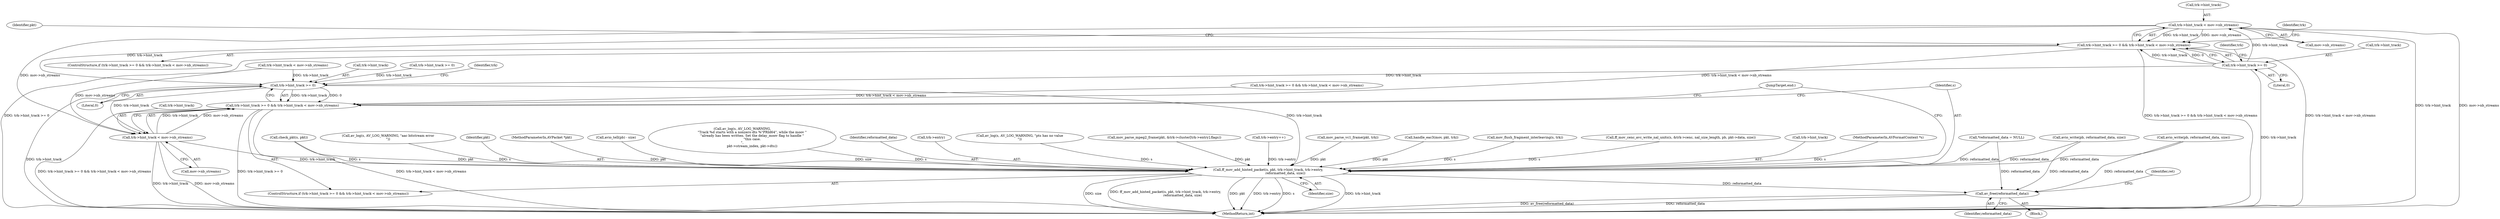 digraph "0_FFmpeg_3a2d21bc5f97aa0161db3ae731fc2732be6108b8@pointer" {
"1000515" [label="(Call,trk->hint_track < mov->nb_streams)"];
"1000510" [label="(Call,trk->hint_track >= 0)"];
"1000509" [label="(Call,trk->hint_track >= 0 && trk->hint_track < mov->nb_streams)"];
"1001436" [label="(Call,trk->hint_track >= 0 && trk->hint_track < mov->nb_streams)"];
"1001437" [label="(Call,trk->hint_track >= 0)"];
"1001442" [label="(Call,trk->hint_track < mov->nb_streams)"];
"1001449" [label="(Call,ff_mov_add_hinted_packet(s, pkt, trk->hint_track, trk->entry,\n                                 reformatted_data, size))"];
"1001462" [label="(Call,av_free(reformatted_data))"];
"1000514" [label="(Literal,0)"];
"1000531" [label="(Call,avio_write(pb, reformatted_data, size))"];
"1001441" [label="(Literal,0)"];
"1001451" [label="(Identifier,pkt)"];
"1000510" [label="(Call,trk->hint_track >= 0)"];
"1000607" [label="(Call,trk->hint_track >= 0)"];
"1001443" [label="(Call,trk->hint_track)"];
"1000516" [label="(Call,trk->hint_track)"];
"1001462" [label="(Call,av_free(reformatted_data))"];
"1000115" [label="(MethodParameterIn,AVPacket *pkt)"];
"1000853" [label="(Call,avio_tell(pb) - size)"];
"1001133" [label="(Call,av_log(s, AV_LOG_WARNING,\n                   \"Track %d starts with a nonzero dts %\"PRId64\", while the moov \"\n                   \"already has been written. Set the delay_moov flag to handle \"\n                   \"this case.\n\",\n                   pkt->stream_index, pkt->dts))"];
"1001466" [label="(MethodReturn,int)"];
"1001437" [label="(Call,trk->hint_track >= 0)"];
"1001446" [label="(Call,mov->nb_streams)"];
"1001458" [label="(Identifier,reformatted_data)"];
"1001455" [label="(Call,trk->entry)"];
"1001170" [label="(Call,av_log(s, AV_LOG_WARNING, \"pts has no value\n\"))"];
"1000508" [label="(ControlStructure,if (trk->hint_track >= 0 && trk->hint_track < mov->nb_streams))"];
"1001450" [label="(Identifier,s)"];
"1000161" [label="(Call,*reformatted_data = NULL)"];
"1001444" [label="(Identifier,trk)"];
"1001436" [label="(Call,trk->hint_track >= 0 && trk->hint_track < mov->nb_streams)"];
"1001341" [label="(Call,mov_parse_mpeg2_frame(pkt, &trk->cluster[trk->entry].flags))"];
"1001421" [label="(Call,trk->entry++)"];
"1000630" [label="(Call,avio_write(pb, reformatted_data, size))"];
"1001311" [label="(Call,mov_parse_vc1_frame(pkt, trk))"];
"1000525" [label="(Identifier,pkt)"];
"1000658" [label="(Call,handle_eac3(mov, pkt, trk))"];
"1000517" [label="(Identifier,trk)"];
"1000222" [label="(Call,mov_flush_fragment_interleaving(s, trk))"];
"1000511" [label="(Call,trk->hint_track)"];
"1000606" [label="(Call,trk->hint_track >= 0 && trk->hint_track < mov->nb_streams)"];
"1001438" [label="(Call,trk->hint_track)"];
"1001435" [label="(ControlStructure,if (trk->hint_track >= 0 && trk->hint_track < mov->nb_streams))"];
"1000715" [label="(Call,ff_mov_cenc_avc_write_nal_units(s, &trk->cenc, nal_size_length, pb, pkt->data, size))"];
"1001442" [label="(Call,trk->hint_track < mov->nb_streams)"];
"1001460" [label="(JumpTarget,end:)"];
"1000540" [label="(Identifier,trk)"];
"1001459" [label="(Identifier,size)"];
"1000116" [label="(Block,)"];
"1001452" [label="(Call,trk->hint_track)"];
"1000509" [label="(Call,trk->hint_track >= 0 && trk->hint_track < mov->nb_streams)"];
"1000114" [label="(MethodParameterIn,AVFormatContext *s)"];
"1000612" [label="(Call,trk->hint_track < mov->nb_streams)"];
"1000166" [label="(Call,check_pkt(s, pkt))"];
"1001463" [label="(Identifier,reformatted_data)"];
"1001465" [label="(Identifier,ret)"];
"1000476" [label="(Call,av_log(s, AV_LOG_WARNING, \"aac bitstream error\n\"))"];
"1000519" [label="(Call,mov->nb_streams)"];
"1000515" [label="(Call,trk->hint_track < mov->nb_streams)"];
"1001449" [label="(Call,ff_mov_add_hinted_packet(s, pkt, trk->hint_track, trk->entry,\n                                 reformatted_data, size))"];
"1000515" -> "1000509"  [label="AST: "];
"1000515" -> "1000519"  [label="CFG: "];
"1000516" -> "1000515"  [label="AST: "];
"1000519" -> "1000515"  [label="AST: "];
"1000509" -> "1000515"  [label="CFG: "];
"1000515" -> "1001466"  [label="DDG: mov->nb_streams"];
"1000515" -> "1001466"  [label="DDG: trk->hint_track"];
"1000515" -> "1000509"  [label="DDG: trk->hint_track"];
"1000515" -> "1000509"  [label="DDG: mov->nb_streams"];
"1000510" -> "1000515"  [label="DDG: trk->hint_track"];
"1000515" -> "1001437"  [label="DDG: trk->hint_track"];
"1000515" -> "1001442"  [label="DDG: mov->nb_streams"];
"1000510" -> "1000509"  [label="AST: "];
"1000510" -> "1000514"  [label="CFG: "];
"1000511" -> "1000510"  [label="AST: "];
"1000514" -> "1000510"  [label="AST: "];
"1000517" -> "1000510"  [label="CFG: "];
"1000509" -> "1000510"  [label="CFG: "];
"1000510" -> "1001466"  [label="DDG: trk->hint_track"];
"1000510" -> "1000509"  [label="DDG: trk->hint_track"];
"1000510" -> "1000509"  [label="DDG: 0"];
"1000510" -> "1001437"  [label="DDG: trk->hint_track"];
"1000509" -> "1000508"  [label="AST: "];
"1000525" -> "1000509"  [label="CFG: "];
"1000540" -> "1000509"  [label="CFG: "];
"1000509" -> "1001466"  [label="DDG: trk->hint_track >= 0 && trk->hint_track < mov->nb_streams"];
"1000509" -> "1001466"  [label="DDG: trk->hint_track < mov->nb_streams"];
"1000509" -> "1001466"  [label="DDG: trk->hint_track >= 0"];
"1000509" -> "1001436"  [label="DDG: trk->hint_track < mov->nb_streams"];
"1001436" -> "1001435"  [label="AST: "];
"1001436" -> "1001437"  [label="CFG: "];
"1001436" -> "1001442"  [label="CFG: "];
"1001437" -> "1001436"  [label="AST: "];
"1001442" -> "1001436"  [label="AST: "];
"1001450" -> "1001436"  [label="CFG: "];
"1001460" -> "1001436"  [label="CFG: "];
"1001436" -> "1001466"  [label="DDG: trk->hint_track >= 0 && trk->hint_track < mov->nb_streams"];
"1001436" -> "1001466"  [label="DDG: trk->hint_track >= 0"];
"1001436" -> "1001466"  [label="DDG: trk->hint_track < mov->nb_streams"];
"1001437" -> "1001436"  [label="DDG: trk->hint_track"];
"1001437" -> "1001436"  [label="DDG: 0"];
"1001442" -> "1001436"  [label="DDG: trk->hint_track"];
"1001442" -> "1001436"  [label="DDG: mov->nb_streams"];
"1000606" -> "1001436"  [label="DDG: trk->hint_track < mov->nb_streams"];
"1001437" -> "1001441"  [label="CFG: "];
"1001438" -> "1001437"  [label="AST: "];
"1001441" -> "1001437"  [label="AST: "];
"1001444" -> "1001437"  [label="CFG: "];
"1001437" -> "1001466"  [label="DDG: trk->hint_track"];
"1000612" -> "1001437"  [label="DDG: trk->hint_track"];
"1000607" -> "1001437"  [label="DDG: trk->hint_track"];
"1001437" -> "1001442"  [label="DDG: trk->hint_track"];
"1001437" -> "1001449"  [label="DDG: trk->hint_track"];
"1001442" -> "1001446"  [label="CFG: "];
"1001443" -> "1001442"  [label="AST: "];
"1001446" -> "1001442"  [label="AST: "];
"1001442" -> "1001466"  [label="DDG: mov->nb_streams"];
"1001442" -> "1001466"  [label="DDG: trk->hint_track"];
"1000612" -> "1001442"  [label="DDG: mov->nb_streams"];
"1001442" -> "1001449"  [label="DDG: trk->hint_track"];
"1001449" -> "1001435"  [label="AST: "];
"1001449" -> "1001459"  [label="CFG: "];
"1001450" -> "1001449"  [label="AST: "];
"1001451" -> "1001449"  [label="AST: "];
"1001452" -> "1001449"  [label="AST: "];
"1001455" -> "1001449"  [label="AST: "];
"1001458" -> "1001449"  [label="AST: "];
"1001459" -> "1001449"  [label="AST: "];
"1001460" -> "1001449"  [label="CFG: "];
"1001449" -> "1001466"  [label="DDG: trk->hint_track"];
"1001449" -> "1001466"  [label="DDG: size"];
"1001449" -> "1001466"  [label="DDG: ff_mov_add_hinted_packet(s, pkt, trk->hint_track, trk->entry,\n                                 reformatted_data, size)"];
"1001449" -> "1001466"  [label="DDG: pkt"];
"1001449" -> "1001466"  [label="DDG: trk->entry"];
"1001449" -> "1001466"  [label="DDG: s"];
"1001133" -> "1001449"  [label="DDG: s"];
"1000715" -> "1001449"  [label="DDG: s"];
"1000222" -> "1001449"  [label="DDG: s"];
"1000166" -> "1001449"  [label="DDG: s"];
"1000166" -> "1001449"  [label="DDG: pkt"];
"1000476" -> "1001449"  [label="DDG: s"];
"1001170" -> "1001449"  [label="DDG: s"];
"1000114" -> "1001449"  [label="DDG: s"];
"1001311" -> "1001449"  [label="DDG: pkt"];
"1001341" -> "1001449"  [label="DDG: pkt"];
"1000658" -> "1001449"  [label="DDG: pkt"];
"1000115" -> "1001449"  [label="DDG: pkt"];
"1001421" -> "1001449"  [label="DDG: trk->entry"];
"1000531" -> "1001449"  [label="DDG: reformatted_data"];
"1000630" -> "1001449"  [label="DDG: reformatted_data"];
"1000161" -> "1001449"  [label="DDG: reformatted_data"];
"1000853" -> "1001449"  [label="DDG: size"];
"1001449" -> "1001462"  [label="DDG: reformatted_data"];
"1001462" -> "1000116"  [label="AST: "];
"1001462" -> "1001463"  [label="CFG: "];
"1001463" -> "1001462"  [label="AST: "];
"1001465" -> "1001462"  [label="CFG: "];
"1001462" -> "1001466"  [label="DDG: reformatted_data"];
"1001462" -> "1001466"  [label="DDG: av_free(reformatted_data)"];
"1000531" -> "1001462"  [label="DDG: reformatted_data"];
"1000630" -> "1001462"  [label="DDG: reformatted_data"];
"1000161" -> "1001462"  [label="DDG: reformatted_data"];
}
